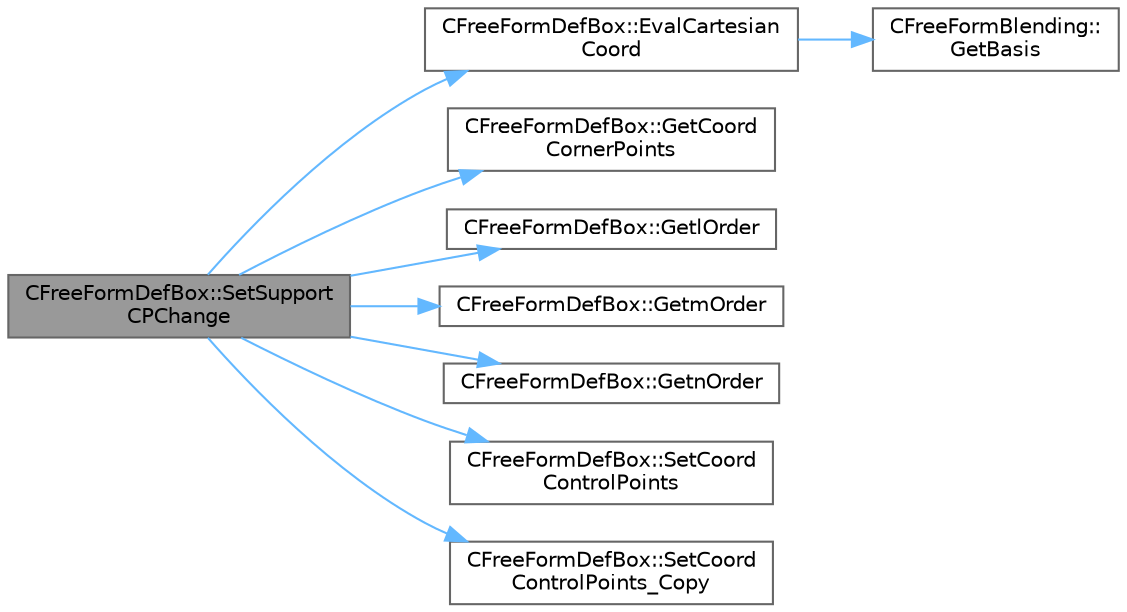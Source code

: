 digraph "CFreeFormDefBox::SetSupportCPChange"
{
 // LATEX_PDF_SIZE
  bgcolor="transparent";
  edge [fontname=Helvetica,fontsize=10,labelfontname=Helvetica,labelfontsize=10];
  node [fontname=Helvetica,fontsize=10,shape=box,height=0.2,width=0.4];
  rankdir="LR";
  Node1 [id="Node000001",label="CFreeFormDefBox::SetSupport\lCPChange",height=0.2,width=0.4,color="gray40", fillcolor="grey60", style="filled", fontcolor="black",tooltip="Change the the position of the corners of the unitary FFDBox, and find the position of the control po..."];
  Node1 -> Node2 [id="edge1_Node000001_Node000002",color="steelblue1",style="solid",tooltip=" "];
  Node2 [id="Node000002",label="CFreeFormDefBox::EvalCartesian\lCoord",height=0.2,width=0.4,color="grey40", fillcolor="white", style="filled",URL="$classCFreeFormDefBox.html#aad58c85ea55b39abee832bd35ecf78a0",tooltip="Here we take the parametric coords of a point in the box and we convert them to the physical cartesia..."];
  Node2 -> Node3 [id="edge2_Node000002_Node000003",color="steelblue1",style="solid",tooltip=" "];
  Node3 [id="Node000003",label="CFreeFormBlending::\lGetBasis",height=0.2,width=0.4,color="grey40", fillcolor="white", style="filled",URL="$classCFreeFormBlending.html#af0a4fdbd82a80ed3128528d2289db75f",tooltip="A pure virtual member."];
  Node1 -> Node4 [id="edge3_Node000001_Node000004",color="steelblue1",style="solid",tooltip=" "];
  Node4 [id="Node000004",label="CFreeFormDefBox::GetCoord\lCornerPoints",height=0.2,width=0.4,color="grey40", fillcolor="white", style="filled",URL="$classCFreeFormDefBox.html#a0d9cc216d53327e239b7b75173ff3b9a",tooltip="Get the coordinates of the corner points."];
  Node1 -> Node5 [id="edge4_Node000001_Node000005",color="steelblue1",style="solid",tooltip=" "];
  Node5 [id="Node000005",label="CFreeFormDefBox::GetlOrder",height=0.2,width=0.4,color="grey40", fillcolor="white", style="filled",URL="$classCFreeFormDefBox.html#a5c25e21e5d9bf423df83c7b55a7b665c",tooltip="Get the order in the l direction of the FFD FFDBox."];
  Node1 -> Node6 [id="edge5_Node000001_Node000006",color="steelblue1",style="solid",tooltip=" "];
  Node6 [id="Node000006",label="CFreeFormDefBox::GetmOrder",height=0.2,width=0.4,color="grey40", fillcolor="white", style="filled",URL="$classCFreeFormDefBox.html#aa0d7554ac35b3eb646bcf092cf74ca45",tooltip="Get the order in the m direction of the FFD FFDBox."];
  Node1 -> Node7 [id="edge6_Node000001_Node000007",color="steelblue1",style="solid",tooltip=" "];
  Node7 [id="Node000007",label="CFreeFormDefBox::GetnOrder",height=0.2,width=0.4,color="grey40", fillcolor="white", style="filled",URL="$classCFreeFormDefBox.html#a93a86fabec8b4358fc2bb5d97c9ae0ad",tooltip="Get the order in the n direction of the FFD FFDBox."];
  Node1 -> Node8 [id="edge7_Node000001_Node000008",color="steelblue1",style="solid",tooltip=" "];
  Node8 [id="Node000008",label="CFreeFormDefBox::SetCoord\lControlPoints",height=0.2,width=0.4,color="grey40", fillcolor="white", style="filled",URL="$classCFreeFormDefBox.html#ac363394c1f5fb04b89694439cc8173e9",tooltip="Set the coordinates of the control points."];
  Node1 -> Node9 [id="edge8_Node000001_Node000009",color="steelblue1",style="solid",tooltip=" "];
  Node9 [id="Node000009",label="CFreeFormDefBox::SetCoord\lControlPoints_Copy",height=0.2,width=0.4,color="grey40", fillcolor="white", style="filled",URL="$classCFreeFormDefBox.html#aa05b743ee2edfc67790c11fbe3d948f5",tooltip="Set the coordinates of the control points."];
}
